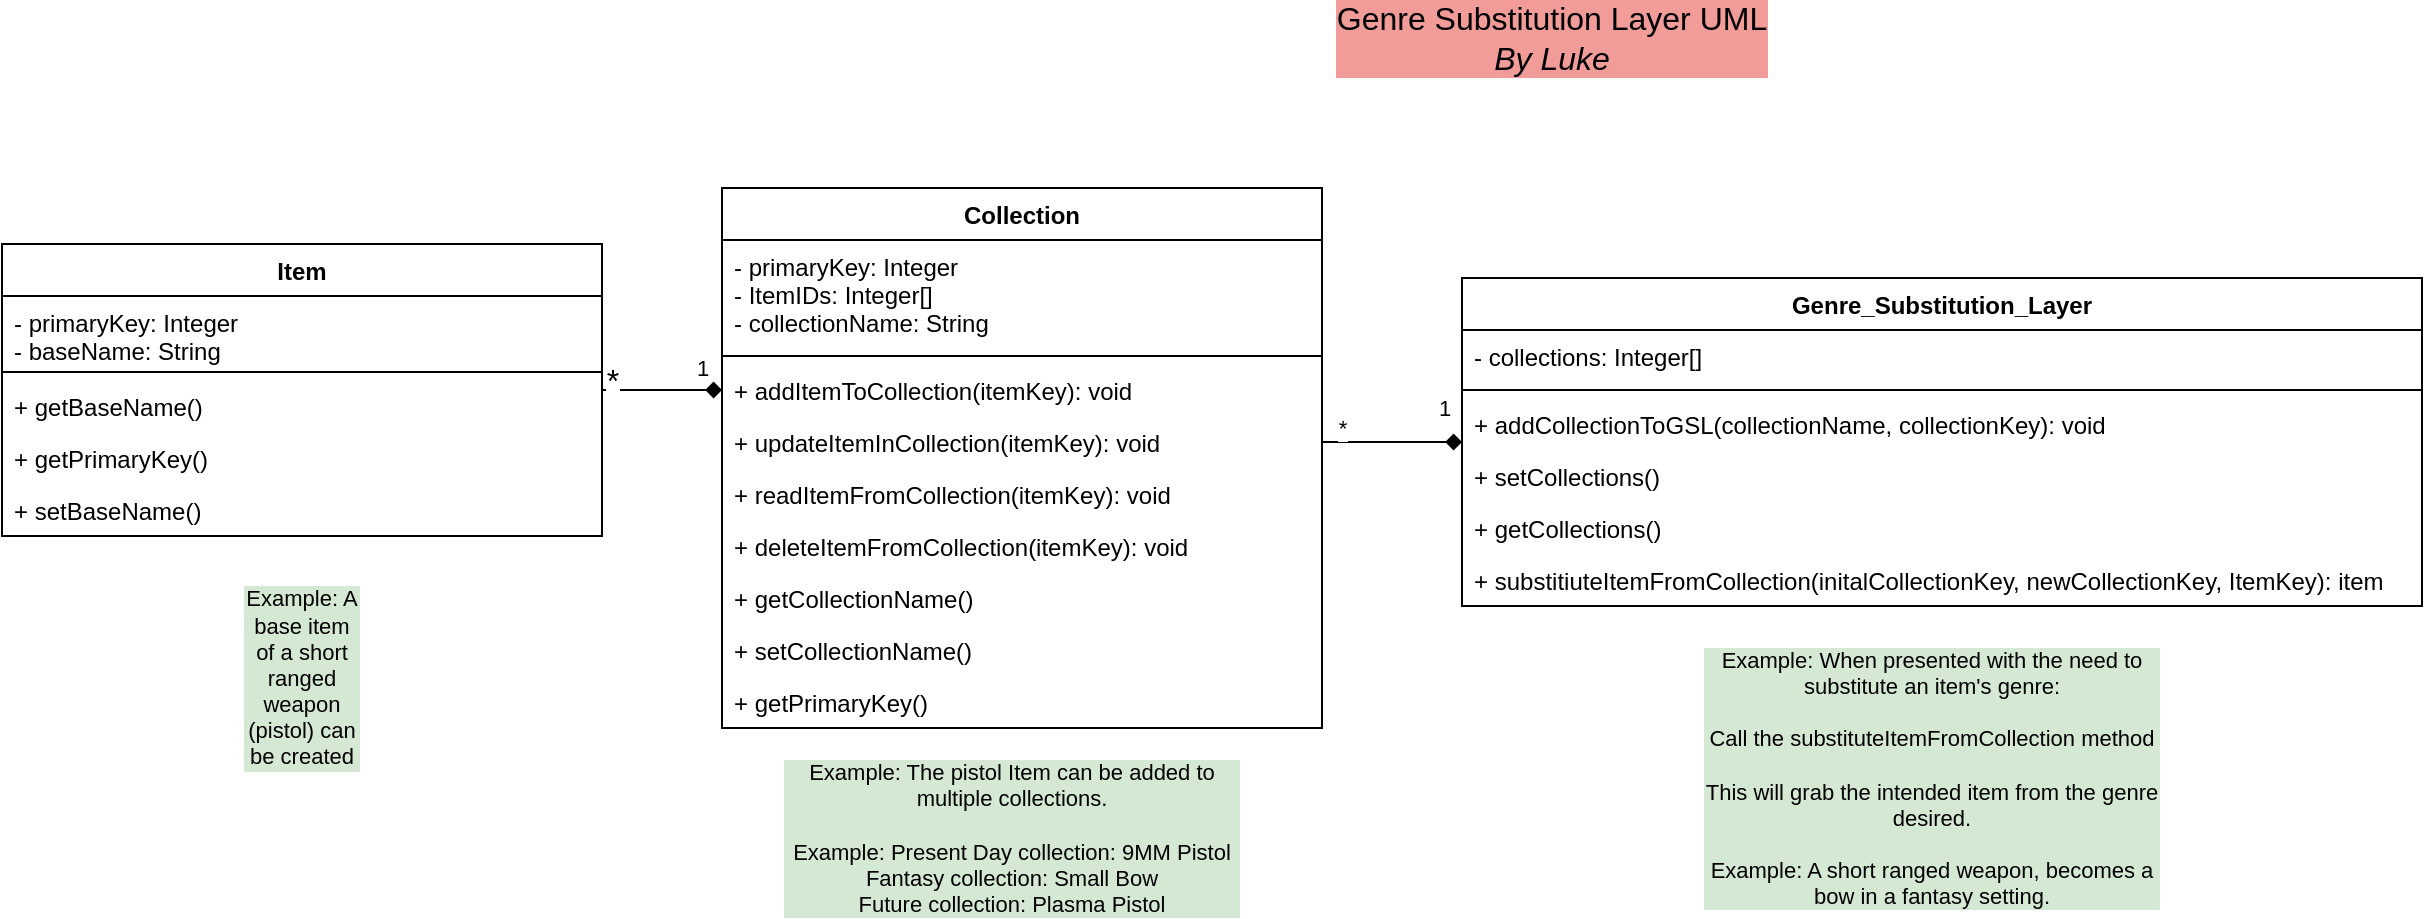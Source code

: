 <mxfile version="20.8.5" type="device"><diagram id="SW_fkqKbPsb3lBTFZvFJ" name="Page-1"><mxGraphModel dx="1185" dy="1734" grid="1" gridSize="10" guides="1" tooltips="1" connect="1" arrows="1" fold="1" page="1" pageScale="1" pageWidth="850" pageHeight="1100" math="0" shadow="0"><root><mxCell id="0"/><mxCell id="1" parent="0"/><mxCell id="qkLhZm6GimbAED5i0G7S-1" value="Genre_Substitution_Layer" style="swimlane;fontStyle=1;align=center;verticalAlign=top;childLayout=stackLayout;horizontal=1;startSize=26;horizontalStack=0;resizeParent=1;resizeParentMax=0;resizeLast=0;collapsible=1;marginBottom=0;" parent="1" vertex="1"><mxGeometry x="840" y="135" width="480" height="164" as="geometry"/></mxCell><mxCell id="qkLhZm6GimbAED5i0G7S-2" value="- collections: Integer[]" style="text;strokeColor=none;fillColor=none;align=left;verticalAlign=top;spacingLeft=4;spacingRight=4;overflow=hidden;rotatable=0;points=[[0,0.5],[1,0.5]];portConstraint=eastwest;" parent="qkLhZm6GimbAED5i0G7S-1" vertex="1"><mxGeometry y="26" width="480" height="26" as="geometry"/></mxCell><mxCell id="qkLhZm6GimbAED5i0G7S-3" value="" style="line;strokeWidth=1;fillColor=none;align=left;verticalAlign=middle;spacingTop=-1;spacingLeft=3;spacingRight=3;rotatable=0;labelPosition=right;points=[];portConstraint=eastwest;strokeColor=inherit;" parent="qkLhZm6GimbAED5i0G7S-1" vertex="1"><mxGeometry y="52" width="480" height="8" as="geometry"/></mxCell><mxCell id="qkLhZm6GimbAED5i0G7S-15" value="+ addCollectionToGSL(collectionName, collectionKey): void" style="text;strokeColor=none;fillColor=none;align=left;verticalAlign=top;spacingLeft=4;spacingRight=4;overflow=hidden;rotatable=0;points=[[0,0.5],[1,0.5]];portConstraint=eastwest;" parent="qkLhZm6GimbAED5i0G7S-1" vertex="1"><mxGeometry y="60" width="480" height="26" as="geometry"/></mxCell><mxCell id="qkLhZm6GimbAED5i0G7S-37" value="+ setCollections()" style="text;strokeColor=none;fillColor=none;align=left;verticalAlign=top;spacingLeft=4;spacingRight=4;overflow=hidden;rotatable=0;points=[[0,0.5],[1,0.5]];portConstraint=eastwest;" parent="qkLhZm6GimbAED5i0G7S-1" vertex="1"><mxGeometry y="86" width="480" height="26" as="geometry"/></mxCell><mxCell id="qkLhZm6GimbAED5i0G7S-36" value="+ getCollections()" style="text;strokeColor=none;fillColor=none;align=left;verticalAlign=top;spacingLeft=4;spacingRight=4;overflow=hidden;rotatable=0;points=[[0,0.5],[1,0.5]];portConstraint=eastwest;" parent="qkLhZm6GimbAED5i0G7S-1" vertex="1"><mxGeometry y="112" width="480" height="26" as="geometry"/></mxCell><mxCell id="qkLhZm6GimbAED5i0G7S-14" value="+ substitiuteItemFromCollection(initalCollectionKey, newCollectionKey, ItemKey): item" style="text;strokeColor=none;fillColor=none;align=left;verticalAlign=top;spacingLeft=4;spacingRight=4;overflow=hidden;rotatable=0;points=[[0,0.5],[1,0.5]];portConstraint=eastwest;" parent="qkLhZm6GimbAED5i0G7S-1" vertex="1"><mxGeometry y="138" width="480" height="26" as="geometry"/></mxCell><mxCell id="qkLhZm6GimbAED5i0G7S-5" value="Collection" style="swimlane;fontStyle=1;align=center;verticalAlign=top;childLayout=stackLayout;horizontal=1;startSize=26;horizontalStack=0;resizeParent=1;resizeParentMax=0;resizeLast=0;collapsible=1;marginBottom=0;" parent="1" vertex="1"><mxGeometry x="470" y="90" width="300" height="270" as="geometry"/></mxCell><mxCell id="qkLhZm6GimbAED5i0G7S-6" value="- primaryKey: Integer&#xA;- ItemIDs: Integer[]&#xA;- collectionName: String&#xA;" style="text;strokeColor=none;fillColor=none;align=left;verticalAlign=top;spacingLeft=4;spacingRight=4;overflow=hidden;rotatable=0;points=[[0,0.5],[1,0.5]];portConstraint=eastwest;" parent="qkLhZm6GimbAED5i0G7S-5" vertex="1"><mxGeometry y="26" width="300" height="54" as="geometry"/></mxCell><mxCell id="qkLhZm6GimbAED5i0G7S-7" value="" style="line;strokeWidth=1;fillColor=none;align=left;verticalAlign=middle;spacingTop=-1;spacingLeft=3;spacingRight=3;rotatable=0;labelPosition=right;points=[];portConstraint=eastwest;strokeColor=inherit;" parent="qkLhZm6GimbAED5i0G7S-5" vertex="1"><mxGeometry y="80" width="300" height="8" as="geometry"/></mxCell><mxCell id="qkLhZm6GimbAED5i0G7S-8" value="+ addItemToCollection(itemKey): void" style="text;strokeColor=none;fillColor=none;align=left;verticalAlign=top;spacingLeft=4;spacingRight=4;overflow=hidden;rotatable=0;points=[[0,0.5],[1,0.5]];portConstraint=eastwest;" parent="qkLhZm6GimbAED5i0G7S-5" vertex="1"><mxGeometry y="88" width="300" height="26" as="geometry"/></mxCell><mxCell id="qkLhZm6GimbAED5i0G7S-32" value="+ updateItemInCollection(itemKey): void" style="text;strokeColor=none;fillColor=none;align=left;verticalAlign=top;spacingLeft=4;spacingRight=4;overflow=hidden;rotatable=0;points=[[0,0.5],[1,0.5]];portConstraint=eastwest;" parent="qkLhZm6GimbAED5i0G7S-5" vertex="1"><mxGeometry y="114" width="300" height="26" as="geometry"/></mxCell><mxCell id="qkLhZm6GimbAED5i0G7S-33" value="+ readItemFromCollection(itemKey): void" style="text;strokeColor=none;fillColor=none;align=left;verticalAlign=top;spacingLeft=4;spacingRight=4;overflow=hidden;rotatable=0;points=[[0,0.5],[1,0.5]];portConstraint=eastwest;" parent="qkLhZm6GimbAED5i0G7S-5" vertex="1"><mxGeometry y="140" width="300" height="26" as="geometry"/></mxCell><mxCell id="qkLhZm6GimbAED5i0G7S-34" value="+ deleteItemFromCollection(itemKey): void" style="text;strokeColor=none;fillColor=none;align=left;verticalAlign=top;spacingLeft=4;spacingRight=4;overflow=hidden;rotatable=0;points=[[0,0.5],[1,0.5]];portConstraint=eastwest;" parent="qkLhZm6GimbAED5i0G7S-5" vertex="1"><mxGeometry y="166" width="300" height="26" as="geometry"/></mxCell><mxCell id="qkLhZm6GimbAED5i0G7S-30" value="+ getCollectionName()" style="text;strokeColor=none;fillColor=none;align=left;verticalAlign=top;spacingLeft=4;spacingRight=4;overflow=hidden;rotatable=0;points=[[0,0.5],[1,0.5]];portConstraint=eastwest;" parent="qkLhZm6GimbAED5i0G7S-5" vertex="1"><mxGeometry y="192" width="300" height="26" as="geometry"/></mxCell><mxCell id="qkLhZm6GimbAED5i0G7S-31" value="+ setCollectionName()" style="text;strokeColor=none;fillColor=none;align=left;verticalAlign=top;spacingLeft=4;spacingRight=4;overflow=hidden;rotatable=0;points=[[0,0.5],[1,0.5]];portConstraint=eastwest;" parent="qkLhZm6GimbAED5i0G7S-5" vertex="1"><mxGeometry y="218" width="300" height="26" as="geometry"/></mxCell><mxCell id="qkLhZm6GimbAED5i0G7S-35" value="+ getPrimaryKey()" style="text;strokeColor=none;fillColor=none;align=left;verticalAlign=top;spacingLeft=4;spacingRight=4;overflow=hidden;rotatable=0;points=[[0,0.5],[1,0.5]];portConstraint=eastwest;" parent="qkLhZm6GimbAED5i0G7S-5" vertex="1"><mxGeometry y="244" width="300" height="26" as="geometry"/></mxCell><mxCell id="oEY1AQzNfAcQLWVzWEEF-10" style="edgeStyle=orthogonalEdgeStyle;rounded=0;orthogonalLoop=1;jettySize=auto;html=1;fontSize=16;endArrow=diamond;endFill=1;" edge="1" parent="1" source="qkLhZm6GimbAED5i0G7S-10" target="qkLhZm6GimbAED5i0G7S-8"><mxGeometry relative="1" as="geometry"/></mxCell><mxCell id="oEY1AQzNfAcQLWVzWEEF-11" value="*" style="edgeLabel;html=1;align=center;verticalAlign=middle;resizable=0;points=[];fontSize=16;" vertex="1" connectable="0" parent="oEY1AQzNfAcQLWVzWEEF-10"><mxGeometry x="-0.839" y="1" relative="1" as="geometry"><mxPoint y="-4" as="offset"/></mxGeometry></mxCell><mxCell id="oEY1AQzNfAcQLWVzWEEF-13" value="&lt;div&gt;1&lt;/div&gt;" style="edgeLabel;html=1;align=center;verticalAlign=middle;resizable=0;points=[];fontSize=11;" vertex="1" connectable="0" parent="oEY1AQzNfAcQLWVzWEEF-10"><mxGeometry x="0.65" relative="1" as="geometry"><mxPoint y="-11" as="offset"/></mxGeometry></mxCell><mxCell id="qkLhZm6GimbAED5i0G7S-10" value="Item&#xA;" style="swimlane;fontStyle=1;align=center;verticalAlign=top;childLayout=stackLayout;horizontal=1;startSize=26;horizontalStack=0;resizeParent=1;resizeParentMax=0;resizeLast=0;collapsible=1;marginBottom=0;" parent="1" vertex="1"><mxGeometry x="110" y="118" width="300" height="146" as="geometry"/></mxCell><mxCell id="qkLhZm6GimbAED5i0G7S-11" value="- primaryKey: Integer&#xA;- baseName: String&#xA;" style="text;strokeColor=none;fillColor=none;align=left;verticalAlign=top;spacingLeft=4;spacingRight=4;overflow=hidden;rotatable=0;points=[[0,0.5],[1,0.5]];portConstraint=eastwest;" parent="qkLhZm6GimbAED5i0G7S-10" vertex="1"><mxGeometry y="26" width="300" height="34" as="geometry"/></mxCell><mxCell id="qkLhZm6GimbAED5i0G7S-12" value="" style="line;strokeWidth=1;fillColor=none;align=left;verticalAlign=middle;spacingTop=-1;spacingLeft=3;spacingRight=3;rotatable=0;labelPosition=right;points=[];portConstraint=eastwest;strokeColor=inherit;" parent="qkLhZm6GimbAED5i0G7S-10" vertex="1"><mxGeometry y="60" width="300" height="8" as="geometry"/></mxCell><mxCell id="qkLhZm6GimbAED5i0G7S-18" value="+ getBaseName()" style="text;strokeColor=none;fillColor=none;align=left;verticalAlign=top;spacingLeft=4;spacingRight=4;overflow=hidden;rotatable=0;points=[[0,0.5],[1,0.5]];portConstraint=eastwest;" parent="qkLhZm6GimbAED5i0G7S-10" vertex="1"><mxGeometry y="68" width="300" height="26" as="geometry"/></mxCell><mxCell id="qkLhZm6GimbAED5i0G7S-19" value="+ getPrimaryKey()" style="text;strokeColor=none;fillColor=none;align=left;verticalAlign=top;spacingLeft=4;spacingRight=4;overflow=hidden;rotatable=0;points=[[0,0.5],[1,0.5]];portConstraint=eastwest;" parent="qkLhZm6GimbAED5i0G7S-10" vertex="1"><mxGeometry y="94" width="300" height="26" as="geometry"/></mxCell><mxCell id="qkLhZm6GimbAED5i0G7S-13" value="+ setBaseName()" style="text;strokeColor=none;fillColor=none;align=left;verticalAlign=top;spacingLeft=4;spacingRight=4;overflow=hidden;rotatable=0;points=[[0,0.5],[1,0.5]];portConstraint=eastwest;" parent="qkLhZm6GimbAED5i0G7S-10" vertex="1"><mxGeometry y="120" width="300" height="26" as="geometry"/></mxCell><mxCell id="oEY1AQzNfAcQLWVzWEEF-3" style="edgeStyle=orthogonalEdgeStyle;rounded=0;orthogonalLoop=1;jettySize=auto;html=1;exitX=1;exitY=0.5;exitDx=0;exitDy=0;endArrow=diamond;endFill=1;" edge="1" parent="1" source="qkLhZm6GimbAED5i0G7S-32" target="qkLhZm6GimbAED5i0G7S-1"><mxGeometry relative="1" as="geometry"/></mxCell><mxCell id="oEY1AQzNfAcQLWVzWEEF-4" value="*" style="edgeLabel;html=1;align=center;verticalAlign=middle;resizable=0;points=[];" vertex="1" connectable="0" parent="oEY1AQzNfAcQLWVzWEEF-3"><mxGeometry x="-0.836" y="-1" relative="1" as="geometry"><mxPoint x="4" y="-8" as="offset"/></mxGeometry></mxCell><mxCell id="oEY1AQzNfAcQLWVzWEEF-5" value="1" style="edgeLabel;html=1;align=center;verticalAlign=middle;resizable=0;points=[];" vertex="1" connectable="0" parent="oEY1AQzNfAcQLWVzWEEF-3"><mxGeometry x="0.696" y="1" relative="1" as="geometry"><mxPoint x="1" y="-16" as="offset"/></mxGeometry></mxCell><mxCell id="oEY1AQzNfAcQLWVzWEEF-6" value="&lt;div style=&quot;font-size: 16px;&quot;&gt;Genre Substitution Layer UML&lt;/div&gt;&lt;div style=&quot;font-size: 16px;&quot;&gt;&lt;i&gt;By Luke&lt;/i&gt;&lt;br&gt;&lt;/div&gt;" style="text;html=1;strokeColor=none;fillColor=none;align=center;verticalAlign=middle;whiteSpace=wrap;rounded=0;fontSize=16;labelBackgroundColor=#F19C99;" vertex="1" parent="1"><mxGeometry x="770" width="230" height="30" as="geometry"/></mxCell><mxCell id="oEY1AQzNfAcQLWVzWEEF-15" value="Example: A base item of a short ranged weapon (pistol) can be created" style="text;html=1;strokeColor=none;fillColor=none;align=center;verticalAlign=middle;whiteSpace=wrap;rounded=0;labelBackgroundColor=#D5E8D4;fontSize=11;" vertex="1" parent="1"><mxGeometry x="230" y="320" width="60" height="30" as="geometry"/></mxCell><mxCell id="oEY1AQzNfAcQLWVzWEEF-17" value="&lt;div&gt;Example: The pistol Item can be added to multiple collections.&lt;/div&gt;&lt;div&gt;&lt;br&gt;&lt;/div&gt;&lt;div&gt;Example: Present Day collection: 9MM Pistol&lt;br&gt;&lt;/div&gt;&lt;div&gt;Fantasy collection: Small Bow&lt;/div&gt;&lt;div&gt;Future collection: Plasma Pistol&lt;br&gt;&lt;/div&gt;" style="text;html=1;strokeColor=none;fillColor=none;align=center;verticalAlign=middle;whiteSpace=wrap;rounded=0;labelBackgroundColor=#D5E8D4;fontSize=11;" vertex="1" parent="1"><mxGeometry x="500" y="400" width="230" height="30" as="geometry"/></mxCell><mxCell id="oEY1AQzNfAcQLWVzWEEF-18" value="&lt;div&gt;Example: When presented with the need to substitute an item's genre:&lt;/div&gt;&lt;div&gt;&lt;br&gt;&lt;/div&gt;&lt;div&gt;Call the substituteItemFromCollection method&lt;/div&gt;&lt;div&gt;&lt;br&gt;&lt;/div&gt;&lt;div&gt;This will grab the intended item from the genre desired. &lt;br&gt;&lt;/div&gt;&lt;div&gt;&lt;br&gt;&lt;/div&gt;&lt;div&gt;Example: A short ranged weapon, becomes a bow in a fantasy setting.&lt;br&gt;&lt;/div&gt;" style="text;html=1;strokeColor=none;fillColor=none;align=center;verticalAlign=middle;whiteSpace=wrap;rounded=0;labelBackgroundColor=#D5E8D4;fontSize=11;" vertex="1" parent="1"><mxGeometry x="960" y="370" width="230" height="30" as="geometry"/></mxCell></root></mxGraphModel></diagram></mxfile>